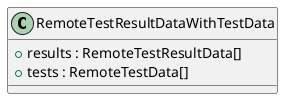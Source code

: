 @startuml
class RemoteTestResultDataWithTestData {
    + results : RemoteTestResultData[]
    + tests : RemoteTestData[]
}
@enduml
